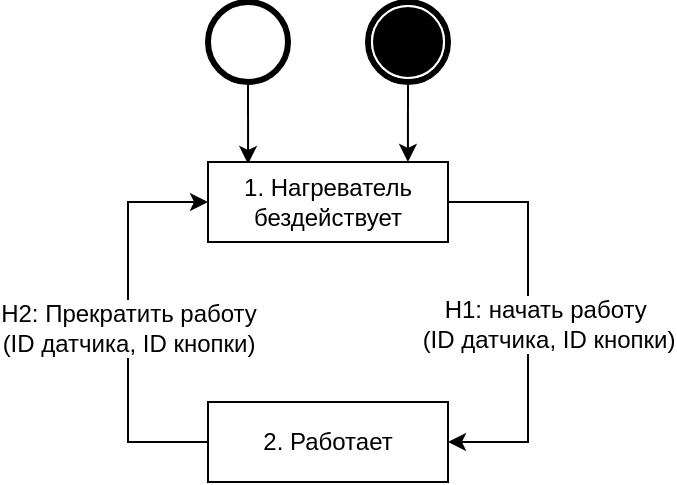 <mxfile version="10.7.4" type="google"><diagram id="lPsetlnOTMgNb0EPyL4z" name="Page-1"><mxGraphModel dx="1211" dy="935" grid="1" gridSize="10" guides="1" tooltips="1" connect="1" arrows="1" fold="1" page="1" pageScale="1" pageWidth="827" pageHeight="1169" math="0" shadow="0"><root><mxCell id="0"/><mxCell id="1" parent="0"/><mxCell id="WTPTAot-Nqq3-MYn-Jn_-4" style="edgeStyle=orthogonalEdgeStyle;rounded=0;orthogonalLoop=1;jettySize=auto;html=1;exitX=0.5;exitY=1;exitDx=0;exitDy=0;entryX=0.167;entryY=0.025;entryDx=0;entryDy=0;entryPerimeter=0;" parent="1" source="WTPTAot-Nqq3-MYn-Jn_-1" target="WTPTAot-Nqq3-MYn-Jn_-3" edge="1"><mxGeometry relative="1" as="geometry"/></mxCell><mxCell id="WTPTAot-Nqq3-MYn-Jn_-1" value="" style="shape=mxgraph.bpmn.shape;html=1;verticalLabelPosition=bottom;labelBackgroundColor=#ffffff;verticalAlign=top;align=center;perimeter=ellipsePerimeter;outlineConnect=0;outline=end;symbol=general;" parent="1" vertex="1"><mxGeometry x="320" y="40" width="40" height="40" as="geometry"/></mxCell><mxCell id="WTPTAot-Nqq3-MYn-Jn_-5" style="edgeStyle=orthogonalEdgeStyle;rounded=0;orthogonalLoop=1;jettySize=auto;html=1;exitX=0.5;exitY=1;exitDx=0;exitDy=0;entryX=0.833;entryY=0;entryDx=0;entryDy=0;entryPerimeter=0;" parent="1" source="WTPTAot-Nqq3-MYn-Jn_-2" target="WTPTAot-Nqq3-MYn-Jn_-3" edge="1"><mxGeometry relative="1" as="geometry"/></mxCell><mxCell id="WTPTAot-Nqq3-MYn-Jn_-2" value="" style="shape=mxgraph.bpmn.shape;html=1;verticalLabelPosition=bottom;labelBackgroundColor=#ffffff;verticalAlign=top;align=center;perimeter=ellipsePerimeter;outlineConnect=0;outline=end;symbol=terminate;" parent="1" vertex="1"><mxGeometry x="400" y="40" width="40" height="40" as="geometry"/></mxCell><mxCell id="WTPTAot-Nqq3-MYn-Jn_-7" style="edgeStyle=orthogonalEdgeStyle;rounded=0;orthogonalLoop=1;jettySize=auto;html=1;exitX=1;exitY=0.5;exitDx=0;exitDy=0;entryX=1;entryY=0.5;entryDx=0;entryDy=0;" parent="1" source="WTPTAot-Nqq3-MYn-Jn_-3" target="WTPTAot-Nqq3-MYn-Jn_-6" edge="1"><mxGeometry relative="1" as="geometry"><Array as="points"><mxPoint x="480" y="140"/><mxPoint x="480" y="260"/></Array></mxGeometry></mxCell><mxCell id="WTPTAot-Nqq3-MYn-Jn_-8" value="H1: начать работу&amp;nbsp;&lt;br&gt;(ID датчика, ID кнопки)&lt;br&gt;" style="text;html=1;resizable=0;points=[];align=center;verticalAlign=middle;labelBackgroundColor=#ffffff;" parent="WTPTAot-Nqq3-MYn-Jn_-7" vertex="1" connectable="0"><mxGeometry x="0.025" y="-1" relative="1" as="geometry"><mxPoint x="11" y="-2" as="offset"/></mxGeometry></mxCell><mxCell id="WTPTAot-Nqq3-MYn-Jn_-3" value="1. Нагреватель бездействует" style="rounded=0;whiteSpace=wrap;html=1;" parent="1" vertex="1"><mxGeometry x="320" y="120" width="120" height="40" as="geometry"/></mxCell><mxCell id="WTPTAot-Nqq3-MYn-Jn_-14" style="edgeStyle=orthogonalEdgeStyle;rounded=0;orthogonalLoop=1;jettySize=auto;html=1;exitX=0;exitY=0.5;exitDx=0;exitDy=0;entryX=0;entryY=0.5;entryDx=0;entryDy=0;" parent="1" source="WTPTAot-Nqq3-MYn-Jn_-6" target="WTPTAot-Nqq3-MYn-Jn_-3" edge="1"><mxGeometry relative="1" as="geometry"><Array as="points"><mxPoint x="280" y="260"/><mxPoint x="280" y="140"/></Array></mxGeometry></mxCell><mxCell id="WTPTAot-Nqq3-MYn-Jn_-15" value="H2: Прекратить работу&lt;br&gt;(ID датчика, ID кнопки)&lt;br&gt;" style="text;html=1;resizable=0;points=[];align=center;verticalAlign=middle;labelBackgroundColor=#ffffff;" parent="WTPTAot-Nqq3-MYn-Jn_-14" vertex="1" connectable="0"><mxGeometry x="-0.03" relative="1" as="geometry"><mxPoint as="offset"/></mxGeometry></mxCell><mxCell id="WTPTAot-Nqq3-MYn-Jn_-6" value="2. Работает" style="rounded=0;whiteSpace=wrap;html=1;" parent="1" vertex="1"><mxGeometry x="320" y="240" width="120" height="40" as="geometry"/></mxCell></root></mxGraphModel></diagram></mxfile>
